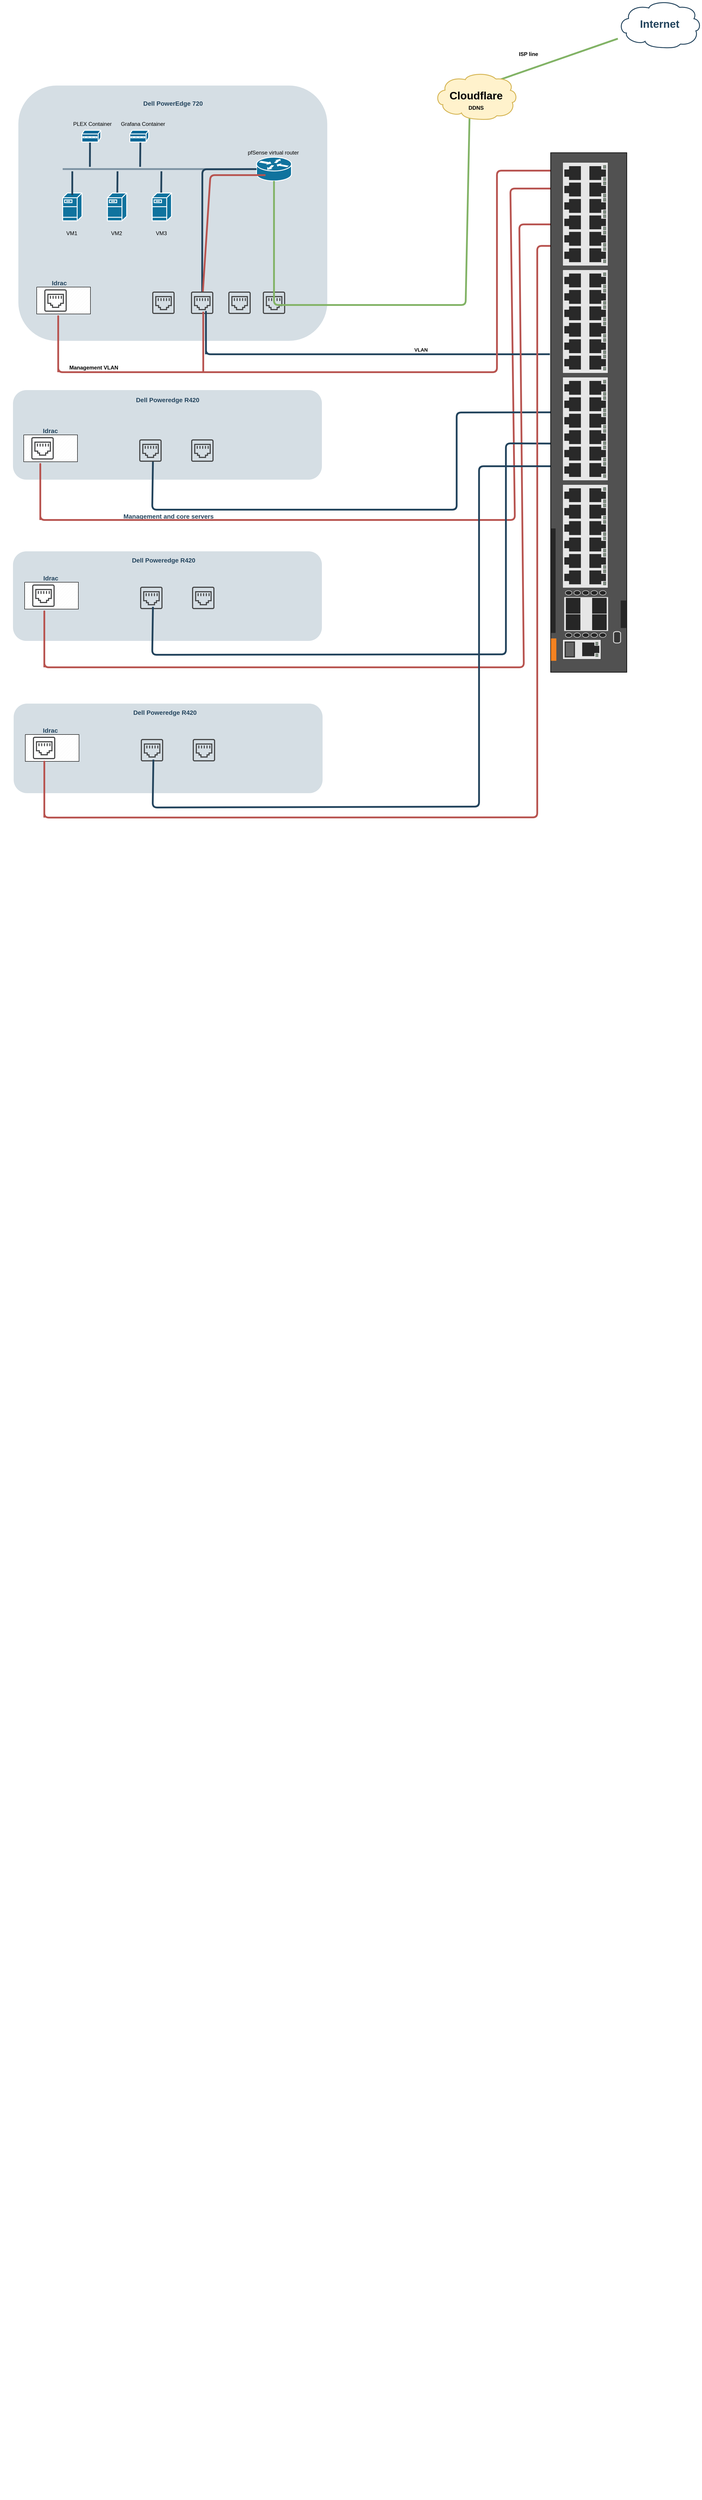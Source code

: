 <mxfile version="13.7.5" type="github">
  <diagram id="6a731a19-8d31-9384-78a2-239565b7b9f0" name="Page-1">
    <mxGraphModel dx="1673" dy="896" grid="1" gridSize="10" guides="1" tooltips="1" connect="1" arrows="1" fold="1" page="1" pageScale="1" pageWidth="1654" pageHeight="2336" background="#ffffff" math="0" shadow="0">
      <root>
        <mxCell id="0" />
        <mxCell id="1" parent="0" />
        <mxCell id="2109" value="Internet" style="shape=mxgraph.cisco.storage.cloud;html=1;dashed=0;strokeColor=#23445D;fillColor=#ffffff;strokeWidth=2;fontFamily=Helvetica;fontSize=24;fontColor=#23445D;align=center;fontStyle=1" parent="1" vertex="1">
          <mxGeometry x="1380" y="30" width="186" height="106" as="geometry" />
        </mxCell>
        <mxCell id="2152" value="" style="line;html=1;strokeColor=#23445D;" parent="1" vertex="1">
          <mxGeometry x="140" y="401.5" width="440" height="10" as="geometry" />
        </mxCell>
        <mxCell id="hnnvce4qbMv4iyodjOSm-2261" value="" style="rounded=1;whiteSpace=wrap;html=1;strokeColor=none;fillColor=#BAC8D3;fontSize=24;fontColor=#23445D;align=center;opacity=60;" parent="1" vertex="1">
          <mxGeometry x="41" y="220" width="690" height="570" as="geometry" />
        </mxCell>
        <mxCell id="hnnvce4qbMv4iyodjOSm-2263" value="" style="shape=mxgraph.cisco.servers.fileserver;html=1;dashed=0;fillColor=#10739E;strokeColor=#ffffff;strokeWidth=2;verticalLabelPosition=bottom;verticalAlign=top;fontFamily=Helvetica;fontSize=36;fontColor=#FFB366" parent="1" vertex="1">
          <mxGeometry x="140" y="460" width="43" height="62" as="geometry" />
        </mxCell>
        <mxCell id="hnnvce4qbMv4iyodjOSm-2273" value="" style="edgeStyle=elbowEdgeStyle;elbow=horizontal;endArrow=none;html=1;strokeColor=#23445D;endFill=0;strokeWidth=4;rounded=1" parent="1" edge="1">
          <mxGeometry width="100" height="100" relative="1" as="geometry">
            <mxPoint x="262" y="465.5" as="sourcePoint" />
            <mxPoint x="262.833" y="411.5" as="targetPoint" />
          </mxGeometry>
        </mxCell>
        <mxCell id="hnnvce4qbMv4iyodjOSm-2275" value="" style="edgeStyle=elbowEdgeStyle;elbow=horizontal;endArrow=none;html=1;strokeColor=#23445D;endFill=0;strokeWidth=4;rounded=1" parent="1" edge="1">
          <mxGeometry width="100" height="100" relative="1" as="geometry">
            <mxPoint x="161.38" y="464.5" as="sourcePoint" />
            <mxPoint x="161.547" y="411.5" as="targetPoint" />
          </mxGeometry>
        </mxCell>
        <mxCell id="hnnvce4qbMv4iyodjOSm-2276" value="&lt;font color=&quot;#23445d&quot;&gt;Idrac&lt;/font&gt;" style="rounded=1;whiteSpace=wrap;html=1;strokeColor=none;fillColor=none;fontSize=14;fontColor=#742B21;align=center;fontStyle=1" parent="1" vertex="1">
          <mxGeometry x="20" y="651" width="225" height="19" as="geometry" />
        </mxCell>
        <mxCell id="hnnvce4qbMv4iyodjOSm-2295" value="" style="rounded=1;whiteSpace=wrap;html=1;strokeColor=none;fillColor=#BAC8D3;fontSize=24;fontColor=#23445D;align=center;opacity=60;" parent="1" vertex="1">
          <mxGeometry x="29" y="900" width="690" height="200" as="geometry" />
        </mxCell>
        <mxCell id="hnnvce4qbMv4iyodjOSm-2297" value="&lt;font color=&quot;#23445d&quot;&gt;Dell Poweredge R420&lt;/font&gt;" style="rounded=1;whiteSpace=wrap;html=1;strokeColor=none;fillColor=none;fontSize=14;fontColor=#742B21;align=center;fontStyle=1" parent="1" vertex="1">
          <mxGeometry x="262" y="912" width="225" height="19" as="geometry" />
        </mxCell>
        <mxCell id="hnnvce4qbMv4iyodjOSm-2303" value="" style="verticalLabelPosition=bottom;verticalAlign=top;html=1;shape=mxgraph.basic.patternFillRect;fillStyle=diag;step=5;fillStrokeWidth=0.2;fillStrokeColor=#dddddd;" parent="1" vertex="1">
          <mxGeometry x="53" y="1000" width="120" height="60" as="geometry" />
        </mxCell>
        <mxCell id="hnnvce4qbMv4iyodjOSm-2307" value="" style="pointerEvents=1;shadow=0;dashed=0;html=1;strokeColor=none;fillColor=#434445;aspect=fixed;labelPosition=center;verticalLabelPosition=bottom;verticalAlign=top;align=center;outlineConnect=0;shape=mxgraph.vvd.ethernet_port;" parent="1" vertex="1">
          <mxGeometry x="311" y="1010" width="50" height="50" as="geometry" />
        </mxCell>
        <mxCell id="hnnvce4qbMv4iyodjOSm-2308" value="" style="pointerEvents=1;shadow=0;dashed=0;html=1;strokeColor=none;fillColor=#434445;aspect=fixed;labelPosition=center;verticalLabelPosition=bottom;verticalAlign=top;align=center;outlineConnect=0;shape=mxgraph.vvd.ethernet_port;" parent="1" vertex="1">
          <mxGeometry x="427" y="1010" width="50" height="50" as="geometry" />
        </mxCell>
        <mxCell id="hnnvce4qbMv4iyodjOSm-2309" value="" style="pointerEvents=1;shadow=0;dashed=0;html=1;strokeColor=none;fillColor=#434445;aspect=fixed;labelPosition=center;verticalLabelPosition=bottom;verticalAlign=top;align=center;outlineConnect=0;shape=mxgraph.vvd.ethernet_port;" parent="1" vertex="1">
          <mxGeometry x="70" y="1005" width="50" height="50" as="geometry" />
        </mxCell>
        <mxCell id="hnnvce4qbMv4iyodjOSm-2310" value="" style="rounded=1;whiteSpace=wrap;html=1;strokeColor=none;fillColor=#BAC8D3;fontSize=24;fontColor=#23445D;align=center;opacity=60;" parent="1" vertex="1">
          <mxGeometry x="29" y="1260" width="690" height="200" as="geometry" />
        </mxCell>
        <mxCell id="hnnvce4qbMv4iyodjOSm-2312" value="&lt;font color=&quot;#23445d&quot;&gt;Management and core servers&lt;/font&gt;" style="rounded=1;whiteSpace=wrap;html=1;strokeColor=none;fillColor=none;fontSize=14;fontColor=#742B21;align=center;fontStyle=1" parent="1" vertex="1">
          <mxGeometry x="264" y="1172" width="225" height="19" as="geometry" />
        </mxCell>
        <mxCell id="hnnvce4qbMv4iyodjOSm-2313" value="" style="verticalLabelPosition=bottom;verticalAlign=top;html=1;shape=mxgraph.basic.patternFillRect;fillStyle=diag;step=5;fillStrokeWidth=0.2;fillStrokeColor=#dddddd;" parent="1" vertex="1">
          <mxGeometry x="55" y="1329" width="120" height="60" as="geometry" />
        </mxCell>
        <mxCell id="hnnvce4qbMv4iyodjOSm-2314" value="" style="pointerEvents=1;shadow=0;dashed=0;html=1;strokeColor=none;fillColor=#434445;aspect=fixed;labelPosition=center;verticalLabelPosition=bottom;verticalAlign=top;align=center;outlineConnect=0;shape=mxgraph.vvd.ethernet_port;" parent="1" vertex="1">
          <mxGeometry x="313" y="1339" width="50" height="50" as="geometry" />
        </mxCell>
        <mxCell id="hnnvce4qbMv4iyodjOSm-2315" value="" style="pointerEvents=1;shadow=0;dashed=0;html=1;strokeColor=none;fillColor=#434445;aspect=fixed;labelPosition=center;verticalLabelPosition=bottom;verticalAlign=top;align=center;outlineConnect=0;shape=mxgraph.vvd.ethernet_port;" parent="1" vertex="1">
          <mxGeometry x="429" y="1339" width="50" height="50" as="geometry" />
        </mxCell>
        <mxCell id="hnnvce4qbMv4iyodjOSm-2316" value="" style="pointerEvents=1;shadow=0;dashed=0;html=1;strokeColor=none;fillColor=#434445;aspect=fixed;labelPosition=center;verticalLabelPosition=bottom;verticalAlign=top;align=center;outlineConnect=0;shape=mxgraph.vvd.ethernet_port;" parent="1" vertex="1">
          <mxGeometry x="72" y="1334" width="50" height="50" as="geometry" />
        </mxCell>
        <mxCell id="hnnvce4qbMv4iyodjOSm-2345" value="" style="verticalLabelPosition=bottom;verticalAlign=top;html=1;shape=mxgraph.basic.patternFillRect;fillStyle=diag;step=5;fillStrokeWidth=0.2;fillStrokeColor=#dddddd;" parent="1" vertex="1">
          <mxGeometry x="82" y="670" width="120" height="60" as="geometry" />
        </mxCell>
        <mxCell id="hnnvce4qbMv4iyodjOSm-2346" value="" style="pointerEvents=1;shadow=0;dashed=0;html=1;strokeColor=none;fillColor=#434445;aspect=fixed;labelPosition=center;verticalLabelPosition=bottom;verticalAlign=top;align=center;outlineConnect=0;shape=mxgraph.vvd.ethernet_port;" parent="1" vertex="1">
          <mxGeometry x="340" y="680" width="50" height="50" as="geometry" />
        </mxCell>
        <mxCell id="hnnvce4qbMv4iyodjOSm-2347" value="" style="pointerEvents=1;shadow=0;dashed=0;html=1;strokeColor=none;fillColor=#434445;aspect=fixed;labelPosition=center;verticalLabelPosition=bottom;verticalAlign=top;align=center;outlineConnect=0;shape=mxgraph.vvd.ethernet_port;" parent="1" vertex="1">
          <mxGeometry x="587" y="680" width="50" height="50" as="geometry" />
        </mxCell>
        <mxCell id="hnnvce4qbMv4iyodjOSm-2348" value="" style="pointerEvents=1;shadow=0;dashed=0;html=1;strokeColor=none;fillColor=#434445;aspect=fixed;labelPosition=center;verticalLabelPosition=bottom;verticalAlign=top;align=center;outlineConnect=0;shape=mxgraph.vvd.ethernet_port;" parent="1" vertex="1">
          <mxGeometry x="99" y="675" width="50" height="50" as="geometry" />
        </mxCell>
        <mxCell id="2132" value="" style="shape=mxgraph.cisco.routers.router;html=1;dashed=0;fillColor=#10739E;strokeColor=#ffffff;strokeWidth=2;verticalLabelPosition=bottom;verticalAlign=top;fontFamily=Helvetica;fontSize=36;fontColor=#FFB366" parent="1" vertex="1">
          <mxGeometry x="573" y="380" width="78" height="53" as="geometry" />
        </mxCell>
        <mxCell id="hnnvce4qbMv4iyodjOSm-2350" value="" style="pointerEvents=1;shadow=0;dashed=0;html=1;strokeColor=none;fillColor=#434445;aspect=fixed;labelPosition=center;verticalLabelPosition=bottom;verticalAlign=top;align=center;outlineConnect=0;shape=mxgraph.vvd.ethernet_port;" parent="1" vertex="1">
          <mxGeometry x="510" y="680" width="50" height="50" as="geometry" />
        </mxCell>
        <mxCell id="hnnvce4qbMv4iyodjOSm-2351" value="" style="pointerEvents=1;shadow=0;dashed=0;html=1;strokeColor=none;fillColor=#434445;aspect=fixed;labelPosition=center;verticalLabelPosition=bottom;verticalAlign=top;align=center;outlineConnect=0;shape=mxgraph.vvd.ethernet_port;" parent="1" vertex="1">
          <mxGeometry x="426.5" y="680" width="50" height="50" as="geometry" />
        </mxCell>
        <mxCell id="2174" style="edgeStyle=none;rounded=1;html=1;strokeColor=#82b366;endArrow=none;endFill=0;strokeWidth=4;fillColor=#d5e8d4;" parent="1" source="2109" target="2132" edge="1">
          <mxGeometry relative="1" as="geometry">
            <mxPoint x="1420" y="270" as="sourcePoint" />
            <Array as="points">
              <mxPoint x="1050" y="230" />
              <mxPoint x="1040" y="710" />
              <mxPoint x="612" y="710" />
            </Array>
          </mxGeometry>
        </mxCell>
        <mxCell id="hnnvce4qbMv4iyodjOSm-2354" style="edgeStyle=none;rounded=1;html=1;strokeColor=#b85450;endArrow=none;endFill=0;strokeWidth=4;fillColor=#f8cecc;" parent="1" edge="1">
          <mxGeometry relative="1" as="geometry">
            <mxPoint x="1250" y="450" as="sourcePoint" />
            <mxPoint x="90" y="1190" as="targetPoint" />
            <Array as="points">
              <mxPoint x="1140" y="450" />
              <mxPoint x="1150" y="1190" />
              <mxPoint x="90" y="1190" />
              <mxPoint x="90" y="1060" />
            </Array>
          </mxGeometry>
        </mxCell>
        <mxCell id="hnnvce4qbMv4iyodjOSm-2355" style="rounded=1;html=1;strokeColor=#23445D;endArrow=none;endFill=0;strokeWidth=4;entryX=0;entryY=0.671;entryDx=0;entryDy=0;entryPerimeter=0;" parent="1" edge="1">
          <mxGeometry relative="1" as="geometry">
            <mxPoint x="341.603" y="1060" as="sourcePoint" />
            <mxPoint x="1240" y="949.658" as="targetPoint" />
            <Array as="points">
              <mxPoint x="340" y="1167" />
              <mxPoint x="1020" y="1167" />
              <mxPoint x="1020" y="950" />
            </Array>
          </mxGeometry>
        </mxCell>
        <mxCell id="hnnvce4qbMv4iyodjOSm-2358" style="edgeStyle=none;rounded=1;html=1;strokeColor=#23445D;endArrow=none;endFill=0;strokeWidth=4;exitX=-0.005;exitY=0.524;exitDx=0;exitDy=0;exitPerimeter=0;entryX=-0.005;entryY=0.524;entryDx=0;entryDy=0;entryPerimeter=0;" parent="1" edge="1">
          <mxGeometry relative="1" as="geometry">
            <mxPoint x="1228.3" y="819.93" as="sourcePoint" />
            <mxPoint x="460" y="820" as="targetPoint" />
            <Array as="points">
              <mxPoint x="840" y="820" />
              <mxPoint x="460" y="820" />
              <mxPoint x="460" y="720" />
            </Array>
          </mxGeometry>
        </mxCell>
        <mxCell id="hnnvce4qbMv4iyodjOSm-2360" value="&lt;b&gt;VLAN&lt;/b&gt;" style="edgeLabel;html=1;align=center;verticalAlign=middle;resizable=0;points=[];" parent="hnnvce4qbMv4iyodjOSm-2358" vertex="1" connectable="0">
          <mxGeometry x="-0.404" y="4" relative="1" as="geometry">
            <mxPoint y="-13.98" as="offset" />
          </mxGeometry>
        </mxCell>
        <mxCell id="hnnvce4qbMv4iyodjOSm-2361" style="edgeStyle=none;rounded=1;html=1;strokeColor=#b85450;endArrow=none;endFill=0;strokeWidth=4;fillColor=#f8cecc;" parent="1" edge="1">
          <mxGeometry relative="1" as="geometry">
            <mxPoint x="1250" y="530" as="sourcePoint" />
            <mxPoint x="99" y="1519" as="targetPoint" />
            <Array as="points">
              <mxPoint x="1160" y="530" />
              <mxPoint x="1170" y="1519" />
              <mxPoint x="99" y="1519" />
              <mxPoint x="99" y="1389" />
            </Array>
          </mxGeometry>
        </mxCell>
        <mxCell id="hnnvce4qbMv4iyodjOSm-2362" style="edgeStyle=none;rounded=1;html=1;strokeColor=#b85450;endArrow=none;endFill=0;strokeWidth=4;fillColor=#f8cecc;" parent="1" edge="1">
          <mxGeometry relative="1" as="geometry">
            <mxPoint x="1260" y="410" as="sourcePoint" />
            <mxPoint x="130" y="860" as="targetPoint" />
            <Array as="points">
              <mxPoint x="1110" y="410" />
              <mxPoint x="1110" y="860" />
              <mxPoint x="130" y="860" />
              <mxPoint x="130" y="730" />
            </Array>
          </mxGeometry>
        </mxCell>
        <mxCell id="hnnvce4qbMv4iyodjOSm-2363" style="rounded=1;html=1;strokeColor=#23445D;endArrow=none;endFill=0;strokeWidth=4;entryX=0;entryY=0.75;entryDx=0;entryDy=0;" parent="1" edge="1">
          <mxGeometry relative="1" as="geometry">
            <mxPoint x="341.603" y="1384" as="sourcePoint" />
            <mxPoint x="1240" y="1019.375" as="targetPoint" />
            <Array as="points">
              <mxPoint x="340" y="1491" />
              <mxPoint x="1130" y="1490" />
              <mxPoint x="1130" y="1019" />
            </Array>
          </mxGeometry>
        </mxCell>
        <mxCell id="hnnvce4qbMv4iyodjOSm-2364" value="" style="rounded=1;whiteSpace=wrap;html=1;strokeColor=none;fillColor=#BAC8D3;fontSize=24;fontColor=#23445D;align=center;opacity=60;" parent="1" vertex="1">
          <mxGeometry x="30.5" y="1600" width="690" height="200" as="geometry" />
        </mxCell>
        <mxCell id="hnnvce4qbMv4iyodjOSm-2365" value="" style="verticalLabelPosition=bottom;verticalAlign=top;html=1;shape=mxgraph.basic.patternFillRect;fillStyle=diag;step=5;fillStrokeWidth=0.2;fillStrokeColor=#dddddd;" parent="1" vertex="1">
          <mxGeometry x="56.5" y="1669" width="120" height="60" as="geometry" />
        </mxCell>
        <mxCell id="hnnvce4qbMv4iyodjOSm-2366" value="" style="pointerEvents=1;shadow=0;dashed=0;html=1;strokeColor=none;fillColor=#434445;aspect=fixed;labelPosition=center;verticalLabelPosition=bottom;verticalAlign=top;align=center;outlineConnect=0;shape=mxgraph.vvd.ethernet_port;" parent="1" vertex="1">
          <mxGeometry x="314.5" y="1679" width="50" height="50" as="geometry" />
        </mxCell>
        <mxCell id="hnnvce4qbMv4iyodjOSm-2367" value="" style="pointerEvents=1;shadow=0;dashed=0;html=1;strokeColor=none;fillColor=#434445;aspect=fixed;labelPosition=center;verticalLabelPosition=bottom;verticalAlign=top;align=center;outlineConnect=0;shape=mxgraph.vvd.ethernet_port;" parent="1" vertex="1">
          <mxGeometry x="430.5" y="1679" width="50" height="50" as="geometry" />
        </mxCell>
        <mxCell id="hnnvce4qbMv4iyodjOSm-2368" value="" style="pointerEvents=1;shadow=0;dashed=0;html=1;strokeColor=none;fillColor=#434445;aspect=fixed;labelPosition=center;verticalLabelPosition=bottom;verticalAlign=top;align=center;outlineConnect=0;shape=mxgraph.vvd.ethernet_port;" parent="1" vertex="1">
          <mxGeometry x="73.5" y="1674" width="50" height="50" as="geometry" />
        </mxCell>
        <mxCell id="hnnvce4qbMv4iyodjOSm-2369" style="edgeStyle=none;rounded=1;html=1;strokeColor=#b85450;endArrow=none;endFill=0;strokeWidth=4;fillColor=#f8cecc;exitX=0;exitY=0.25;exitDx=0;exitDy=0;" parent="1" edge="1">
          <mxGeometry relative="1" as="geometry">
            <mxPoint x="1240" y="578.125" as="sourcePoint" />
            <mxPoint x="99" y="1854.5" as="targetPoint" />
            <Array as="points">
              <mxPoint x="1200" y="578" />
              <mxPoint x="1200" y="1854" />
              <mxPoint x="99" y="1854.5" />
              <mxPoint x="99" y="1724.5" />
            </Array>
          </mxGeometry>
        </mxCell>
        <mxCell id="hnnvce4qbMv4iyodjOSm-2370" style="rounded=1;html=1;strokeColor=#23445D;endArrow=none;endFill=0;strokeWidth=4;" parent="1" edge="1">
          <mxGeometry relative="1" as="geometry">
            <mxPoint x="342.603" y="1725" as="sourcePoint" />
            <mxPoint x="1250" y="1070" as="targetPoint" />
            <Array as="points">
              <mxPoint x="341" y="1832" />
              <mxPoint x="1070" y="1830" />
              <mxPoint x="1070" y="1070" />
            </Array>
          </mxGeometry>
        </mxCell>
        <mxCell id="hnnvce4qbMv4iyodjOSm-2374" value="&lt;br&gt;&lt;br&gt;&lt;br&gt;&lt;br&gt;&lt;br&gt;&lt;br&gt;&lt;br&gt;&lt;br&gt;&lt;br&gt;&lt;br&gt;&lt;br&gt;&lt;br&gt;&lt;br&gt;&lt;br&gt;&lt;br&gt;&lt;br&gt;&lt;br&gt;&lt;br&gt;&lt;br&gt;&lt;br&gt;&lt;br&gt;&lt;br&gt;&lt;br&gt;&lt;br&gt;&lt;br&gt;&lt;br&gt;&lt;br&gt;&lt;br&gt;&lt;br&gt;&lt;br&gt;&lt;br&gt;&lt;br&gt;&lt;br&gt;&lt;br&gt;&lt;br&gt;&lt;br&gt;&lt;br&gt;&lt;br&gt;&lt;br&gt;&lt;br&gt;&lt;br&gt;&lt;br&gt;&lt;br&gt;&lt;br&gt;&lt;br&gt;&lt;br&gt;&lt;br&gt;&lt;br&gt;&lt;br&gt;&lt;br&gt;&lt;br&gt;&lt;br&gt;&lt;br&gt;&lt;br&gt;&lt;br&gt;&lt;br&gt;&lt;br&gt;&lt;br&gt;&lt;br&gt;&lt;br&gt;&lt;br&gt;&lt;br&gt;&lt;br&gt;&lt;br&gt;&lt;br&gt;&lt;br&gt;&lt;br&gt;&lt;br&gt;&lt;br&gt;&lt;br&gt;&lt;br&gt;&lt;br&gt;&lt;br&gt;&lt;br&gt;&lt;br&gt;&lt;br&gt;&lt;br&gt;&lt;br&gt;&lt;br&gt;&lt;br&gt;&lt;br&gt;&lt;br&gt;&lt;br&gt;&lt;br&gt;&lt;br&gt;&lt;br&gt;&lt;br&gt;&lt;br&gt;&lt;br&gt;&lt;br&gt;&lt;br&gt;&lt;br&gt;&lt;br&gt;&lt;br&gt;&lt;br&gt;&lt;br&gt;&lt;br&gt;&lt;br&gt;&lt;br&gt;&lt;br&gt;&lt;br&gt;&lt;br&gt;&lt;br&gt;&lt;br&gt;&lt;br&gt;&lt;br&gt;&lt;br&gt;&lt;br&gt;&lt;br&gt;&lt;br&gt;&lt;br&gt;&lt;br&gt;&lt;br&gt;&lt;br&gt;&lt;br&gt;&lt;br&gt;&lt;br&gt;&lt;br&gt;&lt;br&gt;&lt;br&gt;&lt;br&gt;&lt;br&gt;&lt;br&gt;&lt;br&gt;&lt;br&gt;&lt;br&gt;&lt;br&gt;&lt;br&gt;&lt;br&gt;&lt;br&gt;&lt;br&gt;&lt;br&gt;&lt;br&gt;&lt;br&gt;&lt;br&gt;&lt;br&gt;&lt;br&gt;&lt;br&gt;&lt;br&gt;&lt;br&gt;&lt;br&gt;&lt;br&gt;&lt;br&gt;&lt;br&gt;&lt;br&gt;&lt;br&gt;&lt;br&gt;&lt;br&gt;&lt;br&gt;&lt;br&gt;&lt;br&gt;&lt;br&gt;&lt;br&gt;&lt;br&gt;&lt;br&gt;&lt;br&gt;&lt;br&gt;&lt;br&gt;&lt;br&gt;&lt;br&gt;&lt;br&gt;&lt;br&gt;&lt;br&gt;&lt;br&gt;&lt;br&gt;&lt;br&gt;&lt;br&gt;&lt;br&gt;&lt;br&gt;&lt;br&gt;&lt;br&gt;&lt;br&gt;&lt;br&gt;&lt;br&gt;&lt;br&gt;&lt;br&gt;&lt;br&gt;&lt;br&gt;&lt;br&gt;&lt;br&gt;&lt;br&gt;&lt;br&gt;&lt;br&gt;&lt;br&gt;&lt;br&gt;&lt;br&gt;&lt;br&gt;&lt;br&gt;&lt;br&gt;&lt;br&gt;&lt;br&gt;&lt;br&gt;&lt;br&gt;&lt;br&gt;&lt;br&gt;&lt;br&gt;&lt;br&gt;&lt;br&gt;&lt;br&gt;&lt;br&gt;&lt;br&gt;&lt;br&gt;&lt;br&gt;&lt;br&gt;&lt;br&gt;&lt;br&gt;&lt;br&gt;&lt;br&gt;&lt;br&gt;&lt;br&gt;&lt;br&gt;&lt;br&gt;&lt;br&gt;&lt;br&gt;&lt;br&gt;&lt;br&gt;&lt;br&gt;&lt;br&gt;&lt;br&gt;&lt;br&gt;&lt;br&gt;&lt;br&gt;&lt;br&gt;&lt;br&gt;&lt;br&gt;&lt;br&gt;&lt;br&gt;&lt;br&gt;&lt;br&gt;&lt;br&gt;&lt;br&gt;&lt;br&gt;&lt;br&gt;&lt;br&gt;&lt;br&gt;&lt;br&gt;&lt;br&gt;&lt;br&gt;&lt;br&gt;&lt;br&gt;&lt;br&gt;&lt;br&gt;&lt;br&gt;&lt;br&gt;&lt;br&gt;&lt;br&gt;&lt;br&gt;&lt;br&gt;&lt;br&gt;&lt;br&gt;&lt;br&gt;&lt;br&gt;&lt;br&gt;&lt;br&gt;&lt;br&gt;&lt;br&gt;&lt;br&gt;&lt;br&gt;&lt;br&gt;&lt;br&gt;&lt;br&gt;&lt;br&gt;&lt;br&gt;&lt;br&gt;&lt;br&gt;&lt;br&gt;&lt;br&gt;&lt;br&gt;&lt;br&gt;&lt;br&gt;&lt;br&gt;&lt;br&gt;&lt;br&gt;&lt;br&gt;&lt;br&gt;&lt;br&gt;&lt;br&gt;&lt;br&gt;&lt;br&gt;&lt;br&gt;&lt;br&gt;&lt;br&gt;&lt;br&gt;" style="html=1;verticalLabelPosition=bottom;verticalAlign=top;outlineConnect=0;shadow=0;dashed=0;shape=mxgraph.rack.hpe_aruba.switches.jl667a_aruba_6300f_48_port_1gbe_and_4_port_sfp56_switch;gradientColor=none;direction=south;" parent="1" vertex="1">
          <mxGeometry x="1230" y="370" width="170" height="1160" as="geometry" />
        </mxCell>
        <mxCell id="hnnvce4qbMv4iyodjOSm-2376" style="edgeStyle=none;rounded=1;html=1;strokeColor=#23445D;endArrow=none;endFill=0;strokeWidth=4;" parent="1" source="hnnvce4qbMv4iyodjOSm-2351" target="2132" edge="1">
          <mxGeometry relative="1" as="geometry">
            <mxPoint x="535" y="620" as="sourcePoint" />
            <mxPoint x="225" y="620.0" as="targetPoint" />
            <Array as="points">
              <mxPoint x="452" y="407" />
            </Array>
          </mxGeometry>
        </mxCell>
        <mxCell id="hnnvce4qbMv4iyodjOSm-2380" value="" style="edgeStyle=elbowEdgeStyle;elbow=horizontal;endArrow=none;html=1;strokeColor=#23445D;endFill=0;strokeWidth=4;rounded=1" parent="1" edge="1">
          <mxGeometry width="100" height="100" relative="1" as="geometry">
            <mxPoint x="360" y="465.5" as="sourcePoint" />
            <mxPoint x="360.833" y="411.5" as="targetPoint" />
          </mxGeometry>
        </mxCell>
        <mxCell id="hnnvce4qbMv4iyodjOSm-2381" value="" style="edgeStyle=elbowEdgeStyle;elbow=horizontal;endArrow=none;html=1;strokeColor=#23445D;endFill=0;strokeWidth=4;rounded=1" parent="1" edge="1">
          <mxGeometry width="100" height="100" relative="1" as="geometry">
            <mxPoint x="200.82" y="401.5" as="sourcePoint" />
            <mxPoint x="201.653" y="347.5" as="targetPoint" />
          </mxGeometry>
        </mxCell>
        <mxCell id="hnnvce4qbMv4iyodjOSm-2382" style="edgeStyle=none;rounded=1;html=1;strokeColor=#b85450;endArrow=none;endFill=0;strokeWidth=4;fillColor=#f8cecc;" parent="1" source="hnnvce4qbMv4iyodjOSm-2351" edge="1">
          <mxGeometry relative="1" as="geometry">
            <mxPoint x="470" y="659" as="sourcePoint" />
            <mxPoint x="593" y="420" as="targetPoint" />
            <Array as="points">
              <mxPoint x="470" y="420" />
            </Array>
          </mxGeometry>
        </mxCell>
        <mxCell id="hnnvce4qbMv4iyodjOSm-2384" value="" style="edgeStyle=elbowEdgeStyle;elbow=horizontal;endArrow=none;html=1;strokeColor=#23445D;endFill=0;strokeWidth=4;rounded=1" parent="1" edge="1">
          <mxGeometry width="100" height="100" relative="1" as="geometry">
            <mxPoint x="313" y="401.5" as="sourcePoint" />
            <mxPoint x="313.833" y="347.5" as="targetPoint" />
          </mxGeometry>
        </mxCell>
        <mxCell id="hnnvce4qbMv4iyodjOSm-2387" style="edgeStyle=none;rounded=1;html=1;strokeColor=#b85450;endArrow=none;endFill=0;strokeWidth=4;fillColor=#f8cecc;" parent="1" edge="1">
          <mxGeometry relative="1" as="geometry">
            <mxPoint x="454" y="860" as="sourcePoint" />
            <mxPoint x="453.94" y="725" as="targetPoint" />
          </mxGeometry>
        </mxCell>
        <mxCell id="hnnvce4qbMv4iyodjOSm-2389" value="" style="shape=mxgraph.cisco.servers.fileserver;html=1;dashed=0;fillColor=#10739E;strokeColor=#ffffff;strokeWidth=2;verticalLabelPosition=bottom;verticalAlign=top;fontFamily=Helvetica;fontSize=36;fontColor=#FFB366" parent="1" vertex="1">
          <mxGeometry x="240" y="460" width="43" height="62" as="geometry" />
        </mxCell>
        <mxCell id="hnnvce4qbMv4iyodjOSm-2390" value="" style="shape=mxgraph.cisco.servers.fileserver;html=1;dashed=0;fillColor=#10739E;strokeColor=#ffffff;strokeWidth=2;verticalLabelPosition=bottom;verticalAlign=top;fontFamily=Helvetica;fontSize=36;fontColor=#FFB366" parent="1" vertex="1">
          <mxGeometry x="340" y="460" width="43" height="62" as="geometry" />
        </mxCell>
        <mxCell id="hnnvce4qbMv4iyodjOSm-2391" value="" style="shape=mxgraph.cisco.misc.mau;html=1;pointerEvents=1;dashed=0;fillColor=#036897;strokeColor=#ffffff;strokeWidth=2;verticalLabelPosition=bottom;verticalAlign=top;align=center;outlineConnect=0;" parent="1" vertex="1">
          <mxGeometry x="183" y="320" width="42" height="26" as="geometry" />
        </mxCell>
        <mxCell id="hnnvce4qbMv4iyodjOSm-2392" value="" style="shape=mxgraph.cisco.misc.mau;html=1;pointerEvents=1;dashed=0;fillColor=#036897;strokeColor=#ffffff;strokeWidth=2;verticalLabelPosition=bottom;verticalAlign=top;align=center;outlineConnect=0;" parent="1" vertex="1">
          <mxGeometry x="290" y="320" width="42" height="26" as="geometry" />
        </mxCell>
        <mxCell id="hnnvce4qbMv4iyodjOSm-2393" value="pfSense virtual router" style="text;html=1;align=center;verticalAlign=middle;resizable=0;points=[];autosize=1;" parent="1" vertex="1">
          <mxGeometry x="545" y="360" width="130" height="20" as="geometry" />
        </mxCell>
        <mxCell id="hnnvce4qbMv4iyodjOSm-2394" value="&lt;font color=&quot;#23445d&quot;&gt;Dell PowerEdge 720&lt;/font&gt;" style="rounded=1;whiteSpace=wrap;html=1;strokeColor=none;fillColor=none;fontSize=14;fontColor=#742B21;align=center;fontStyle=1" parent="1" vertex="1">
          <mxGeometry x="273.5" y="250" width="225" height="19" as="geometry" />
        </mxCell>
        <mxCell id="hnnvce4qbMv4iyodjOSm-2395" value="&lt;font color=&quot;#23445d&quot;&gt;Idrac&lt;/font&gt;" style="rounded=1;whiteSpace=wrap;html=1;strokeColor=none;fillColor=none;fontSize=14;fontColor=#742B21;align=center;fontStyle=1" parent="1" vertex="1">
          <mxGeometry y="1650" width="225" height="19" as="geometry" />
        </mxCell>
        <mxCell id="hnnvce4qbMv4iyodjOSm-2396" value="&lt;font color=&quot;#23445d&quot;&gt;Idrac&lt;/font&gt;" style="rounded=1;whiteSpace=wrap;html=1;strokeColor=none;fillColor=none;fontSize=14;fontColor=#742B21;align=center;fontStyle=1" parent="1" vertex="1">
          <mxGeometry y="981" width="225" height="19" as="geometry" />
        </mxCell>
        <mxCell id="hnnvce4qbMv4iyodjOSm-2397" value="&lt;font color=&quot;#23445d&quot;&gt;Idrac&lt;/font&gt;" style="rounded=1;whiteSpace=wrap;html=1;strokeColor=none;fillColor=none;fontSize=14;fontColor=#742B21;align=center;fontStyle=1" parent="1" vertex="1">
          <mxGeometry x="0.5" y="1310" width="225" height="19" as="geometry" />
        </mxCell>
        <mxCell id="hnnvce4qbMv4iyodjOSm-2398" value="&lt;font color=&quot;#23445d&quot;&gt;Dell Poweredge R420&lt;/font&gt;" style="rounded=1;whiteSpace=wrap;html=1;strokeColor=none;fillColor=none;fontSize=14;fontColor=#742B21;align=center;fontStyle=1" parent="1" vertex="1">
          <mxGeometry x="252.5" y="1270" width="225" height="19" as="geometry" />
        </mxCell>
        <mxCell id="hnnvce4qbMv4iyodjOSm-2399" value="&lt;font color=&quot;#23445d&quot;&gt;Dell Poweredge R420&lt;/font&gt;" style="rounded=1;whiteSpace=wrap;html=1;strokeColor=none;fillColor=none;fontSize=14;fontColor=#742B21;align=center;fontStyle=1" parent="1" vertex="1">
          <mxGeometry x="255.5" y="1610" width="225" height="19" as="geometry" />
        </mxCell>
        <mxCell id="hnnvce4qbMv4iyodjOSm-2400" value="Cloudflare" style="shape=mxgraph.cisco.storage.cloud;html=1;dashed=0;strokeColor=#d6b656;fillColor=#fff2cc;strokeWidth=2;fontFamily=Helvetica;fontSize=24;align=center;fontStyle=1" parent="1" vertex="1">
          <mxGeometry x="970" y="190" width="186" height="106" as="geometry" />
        </mxCell>
        <mxCell id="JCa910zlM-WSP2mvl79V-2174" value="&lt;b&gt;DDNS&lt;/b&gt;" style="text;html=1;align=center;verticalAlign=middle;resizable=0;points=[];autosize=1;" vertex="1" parent="1">
          <mxGeometry x="1038" y="260" width="50" height="20" as="geometry" />
        </mxCell>
        <mxCell id="JCa910zlM-WSP2mvl79V-2175" value="VM1" style="text;html=1;align=center;verticalAlign=middle;resizable=0;points=[];autosize=1;" vertex="1" parent="1">
          <mxGeometry x="140" y="540" width="40" height="20" as="geometry" />
        </mxCell>
        <mxCell id="JCa910zlM-WSP2mvl79V-2176" value="VM2" style="text;html=1;align=center;verticalAlign=middle;resizable=0;points=[];autosize=1;" vertex="1" parent="1">
          <mxGeometry x="240" y="540" width="40" height="20" as="geometry" />
        </mxCell>
        <mxCell id="JCa910zlM-WSP2mvl79V-2177" value="VM3" style="text;html=1;align=center;verticalAlign=middle;resizable=0;points=[];autosize=1;" vertex="1" parent="1">
          <mxGeometry x="340" y="540" width="40" height="20" as="geometry" />
        </mxCell>
        <mxCell id="JCa910zlM-WSP2mvl79V-2178" value="PLEX Container" style="text;html=1;align=center;verticalAlign=middle;resizable=0;points=[];autosize=1;" vertex="1" parent="1">
          <mxGeometry x="155.5" y="296" width="100" height="20" as="geometry" />
        </mxCell>
        <mxCell id="JCa910zlM-WSP2mvl79V-2179" value="Grafana Container" style="text;html=1;align=center;verticalAlign=middle;resizable=0;points=[];autosize=1;" vertex="1" parent="1">
          <mxGeometry x="264" y="296" width="110" height="20" as="geometry" />
        </mxCell>
        <mxCell id="JCa910zlM-WSP2mvl79V-2186" value="&lt;b&gt;ISP line&lt;/b&gt;" style="text;html=1;align=center;verticalAlign=middle;resizable=0;points=[];autosize=1;" vertex="1" parent="1">
          <mxGeometry x="1150" y="140" width="60" height="20" as="geometry" />
        </mxCell>
        <mxCell id="JCa910zlM-WSP2mvl79V-2188" value="&lt;b&gt;Management VLAN&lt;/b&gt;" style="text;html=1;align=center;verticalAlign=middle;resizable=0;points=[];autosize=1;" vertex="1" parent="1">
          <mxGeometry x="149" y="840" width="120" height="20" as="geometry" />
        </mxCell>
      </root>
    </mxGraphModel>
  </diagram>
</mxfile>

